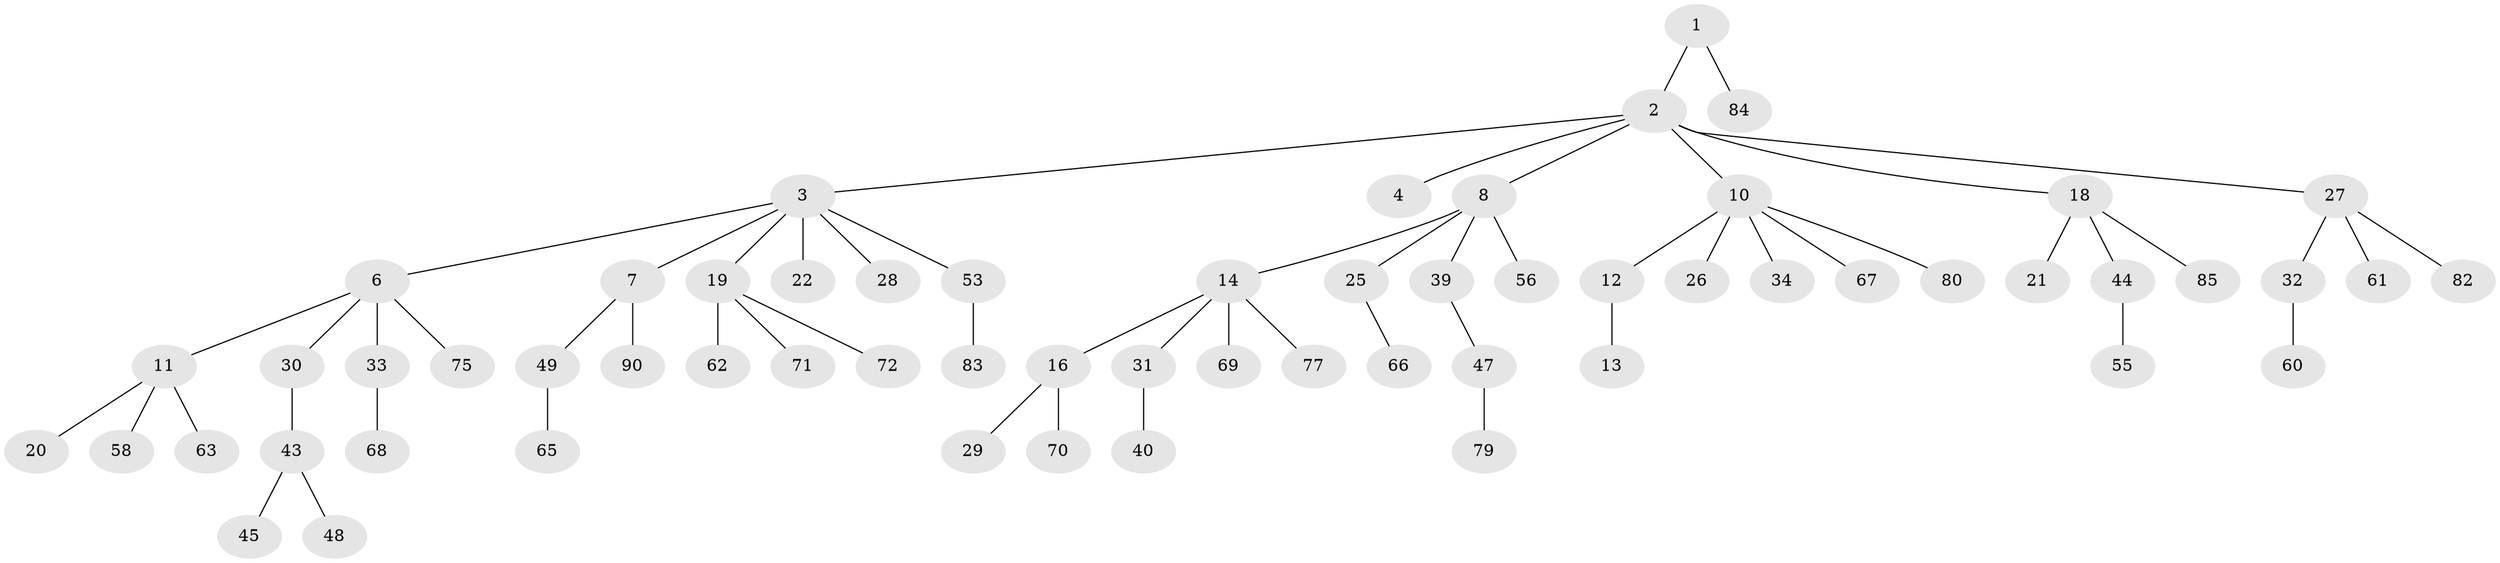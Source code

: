 // Generated by graph-tools (version 1.1) at 2025/24/03/03/25 07:24:05]
// undirected, 61 vertices, 60 edges
graph export_dot {
graph [start="1"]
  node [color=gray90,style=filled];
  1 [super="+87"];
  2 [super="+38"];
  3 [super="+5"];
  4;
  6 [super="+9"];
  7;
  8 [super="+15"];
  10 [super="+17"];
  11 [super="+54"];
  12 [super="+59"];
  13;
  14 [super="+24"];
  16 [super="+50"];
  18 [super="+41"];
  19 [super="+42"];
  20;
  21 [super="+23"];
  22 [super="+35"];
  25 [super="+78"];
  26;
  27 [super="+81"];
  28;
  29;
  30;
  31 [super="+37"];
  32 [super="+52"];
  33 [super="+51"];
  34 [super="+36"];
  39 [super="+46"];
  40;
  43 [super="+76"];
  44 [super="+73"];
  45;
  47 [super="+57"];
  48;
  49 [super="+88"];
  53;
  55;
  56;
  58;
  60;
  61 [super="+86"];
  62;
  63 [super="+64"];
  65;
  66;
  67;
  68;
  69;
  70;
  71 [super="+74"];
  72;
  75;
  77;
  79;
  80;
  82;
  83 [super="+89"];
  84;
  85;
  90;
  1 -- 2;
  1 -- 84;
  2 -- 3;
  2 -- 4;
  2 -- 8;
  2 -- 10;
  2 -- 18;
  2 -- 27;
  3 -- 6;
  3 -- 19;
  3 -- 28;
  3 -- 53;
  3 -- 22;
  3 -- 7;
  6 -- 11;
  6 -- 33;
  6 -- 75;
  6 -- 30;
  7 -- 49;
  7 -- 90;
  8 -- 14;
  8 -- 25;
  8 -- 56;
  8 -- 39;
  10 -- 12;
  10 -- 34;
  10 -- 80;
  10 -- 67;
  10 -- 26;
  11 -- 20;
  11 -- 58;
  11 -- 63;
  12 -- 13;
  14 -- 16;
  14 -- 31;
  14 -- 69;
  14 -- 77;
  16 -- 29;
  16 -- 70;
  18 -- 21;
  18 -- 44;
  18 -- 85;
  19 -- 71;
  19 -- 72;
  19 -- 62;
  25 -- 66;
  27 -- 32;
  27 -- 61;
  27 -- 82;
  30 -- 43;
  31 -- 40;
  32 -- 60;
  33 -- 68;
  39 -- 47;
  43 -- 45;
  43 -- 48;
  44 -- 55;
  47 -- 79;
  49 -- 65;
  53 -- 83;
}
